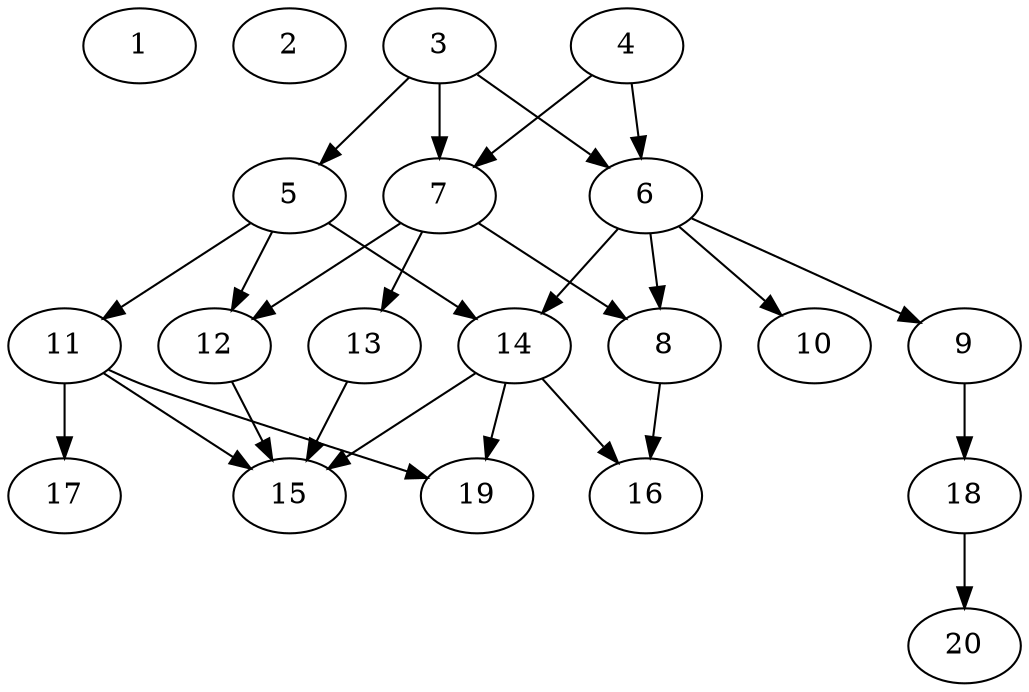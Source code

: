 // DAG automatically generated by daggen at Wed Jul 24 22:02:40 2019
// ./daggen --dot -n 20 --ccr 0.4 --fat 0.6 --regular 0.5 --density 0.5 --mindata 5242880 --maxdata 52428800 
digraph G {
  1 [size="46131200", alpha="0.10", expect_size="18452480"] 
  2 [size="88903680", alpha="0.18", expect_size="35561472"] 
  3 [size="128217600", alpha="0.05", expect_size="51287040"] 
  3 -> 5 [size ="51287040"]
  3 -> 6 [size ="51287040"]
  3 -> 7 [size ="51287040"]
  4 [size="52065280", alpha="0.12", expect_size="20826112"] 
  4 -> 6 [size ="20826112"]
  4 -> 7 [size ="20826112"]
  5 [size="16353280", alpha="0.15", expect_size="6541312"] 
  5 -> 11 [size ="6541312"]
  5 -> 12 [size ="6541312"]
  5 -> 14 [size ="6541312"]
  6 [size="39101440", alpha="0.07", expect_size="15640576"] 
  6 -> 8 [size ="15640576"]
  6 -> 9 [size ="15640576"]
  6 -> 10 [size ="15640576"]
  6 -> 14 [size ="15640576"]
  7 [size="100728320", alpha="0.01", expect_size="40291328"] 
  7 -> 8 [size ="40291328"]
  7 -> 12 [size ="40291328"]
  7 -> 13 [size ="40291328"]
  8 [size="110940160", alpha="0.19", expect_size="44376064"] 
  8 -> 16 [size ="44376064"]
  9 [size="61580800", alpha="0.04", expect_size="24632320"] 
  9 -> 18 [size ="24632320"]
  10 [size="77834240", alpha="0.11", expect_size="31133696"] 
  11 [size="33249280", alpha="0.10", expect_size="13299712"] 
  11 -> 15 [size ="13299712"]
  11 -> 17 [size ="13299712"]
  11 -> 19 [size ="13299712"]
  12 [size="93086720", alpha="0.16", expect_size="37234688"] 
  12 -> 15 [size ="37234688"]
  13 [size="81098240", alpha="0.01", expect_size="32439296"] 
  13 -> 15 [size ="32439296"]
  14 [size="108403200", alpha="0.18", expect_size="43361280"] 
  14 -> 15 [size ="43361280"]
  14 -> 16 [size ="43361280"]
  14 -> 19 [size ="43361280"]
  15 [size="62233600", alpha="0.05", expect_size="24893440"] 
  16 [size="31252480", alpha="0.01", expect_size="12500992"] 
  17 [size="71278080", alpha="0.15", expect_size="28511232"] 
  18 [size="76705280", alpha="0.11", expect_size="30682112"] 
  18 -> 20 [size ="30682112"]
  19 [size="69911040", alpha="0.01", expect_size="27964416"] 
  20 [size="92067840", alpha="0.06", expect_size="36827136"] 
}
